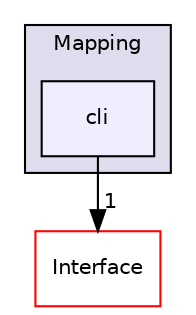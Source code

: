 digraph "/home/travis/build/AliceO2Group/AliceO2/Detectors/MUON/MCH/Mapping/cli" {
  bgcolor=transparent;
  compound=true
  node [ fontsize="10", fontname="Helvetica"];
  edge [ labelfontsize="10", labelfontname="Helvetica"];
  subgraph clusterdir_b098e3604916eca5f90f2bb1c75b7880 {
    graph [ bgcolor="#ddddee", pencolor="black", label="Mapping" fontname="Helvetica", fontsize="10", URL="dir_b098e3604916eca5f90f2bb1c75b7880.html"]
  dir_50989487a8f8ee38045129e9f5566976 [shape=box, label="cli", style="filled", fillcolor="#eeeeff", pencolor="black", URL="dir_50989487a8f8ee38045129e9f5566976.html"];
  }
  dir_bb33a65c2c121b6655a8db1556a9cb2b [shape=box label="Interface" color="red" URL="dir_bb33a65c2c121b6655a8db1556a9cb2b.html"];
  dir_50989487a8f8ee38045129e9f5566976->dir_bb33a65c2c121b6655a8db1556a9cb2b [headlabel="1", labeldistance=1.5 headhref="dir_000510_000500.html"];
}
